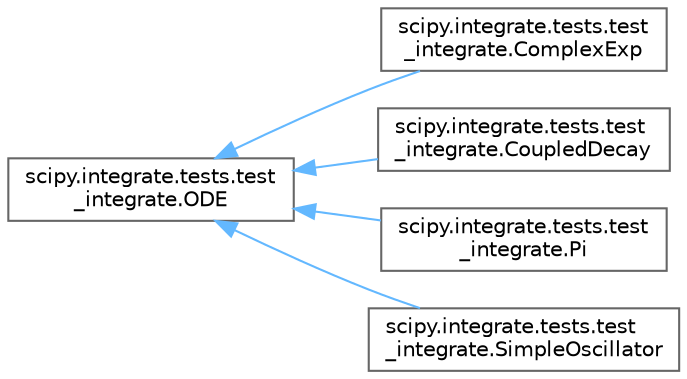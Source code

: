 digraph "Graphical Class Hierarchy"
{
 // LATEX_PDF_SIZE
  bgcolor="transparent";
  edge [fontname=Helvetica,fontsize=10,labelfontname=Helvetica,labelfontsize=10];
  node [fontname=Helvetica,fontsize=10,shape=box,height=0.2,width=0.4];
  rankdir="LR";
  Node0 [id="Node000000",label="scipy.integrate.tests.test\l_integrate.ODE",height=0.2,width=0.4,color="grey40", fillcolor="white", style="filled",URL="$d4/d33/classscipy_1_1integrate_1_1tests_1_1test__integrate_1_1ODE.html",tooltip=" "];
  Node0 -> Node1 [id="edge5117_Node000000_Node000001",dir="back",color="steelblue1",style="solid",tooltip=" "];
  Node1 [id="Node000001",label="scipy.integrate.tests.test\l_integrate.ComplexExp",height=0.2,width=0.4,color="grey40", fillcolor="white", style="filled",URL="$d4/d3e/classscipy_1_1integrate_1_1tests_1_1test__integrate_1_1ComplexExp.html",tooltip=" "];
  Node0 -> Node2 [id="edge5118_Node000000_Node000002",dir="back",color="steelblue1",style="solid",tooltip=" "];
  Node2 [id="Node000002",label="scipy.integrate.tests.test\l_integrate.CoupledDecay",height=0.2,width=0.4,color="grey40", fillcolor="white", style="filled",URL="$dc/de5/classscipy_1_1integrate_1_1tests_1_1test__integrate_1_1CoupledDecay.html",tooltip=" "];
  Node0 -> Node3 [id="edge5119_Node000000_Node000003",dir="back",color="steelblue1",style="solid",tooltip=" "];
  Node3 [id="Node000003",label="scipy.integrate.tests.test\l_integrate.Pi",height=0.2,width=0.4,color="grey40", fillcolor="white", style="filled",URL="$d1/d05/classscipy_1_1integrate_1_1tests_1_1test__integrate_1_1Pi.html",tooltip=" "];
  Node0 -> Node4 [id="edge5120_Node000000_Node000004",dir="back",color="steelblue1",style="solid",tooltip=" "];
  Node4 [id="Node000004",label="scipy.integrate.tests.test\l_integrate.SimpleOscillator",height=0.2,width=0.4,color="grey40", fillcolor="white", style="filled",URL="$db/d95/classscipy_1_1integrate_1_1tests_1_1test__integrate_1_1SimpleOscillator.html",tooltip=" "];
}
